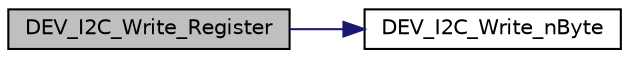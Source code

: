digraph "DEV_I2C_Write_Register"
{
 // LATEX_PDF_SIZE
  bgcolor="transparent";
  edge [fontname="Helvetica",fontsize="10",labelfontname="Helvetica",labelfontsize="10"];
  node [fontname="Helvetica",fontsize="10",shape=record];
  rankdir="LR";
  Node1 [label="DEV_I2C_Write_Register",height=0.2,width=0.4,color="black", fillcolor="grey75", style="filled", fontcolor="black",tooltip=" "];
  Node1 -> Node2 [color="midnightblue",fontsize="10",style="solid",fontname="Helvetica"];
  Node2 [label="DEV_I2C_Write_nByte",height=0.2,width=0.4,color="black",URL="$DEV__Config_8c.html#a0107499634cc780588891020b9fc7155",tooltip=" "];
}
